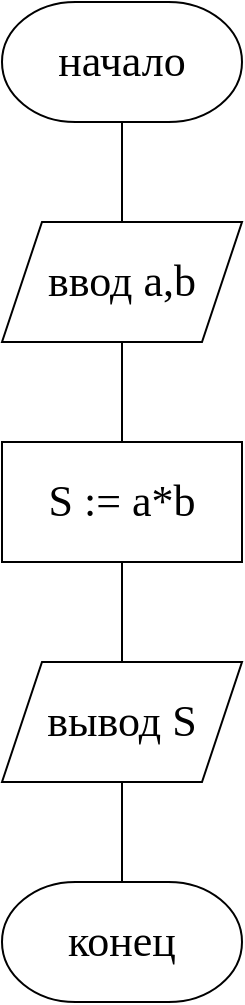 <mxfile version="13.7.9" type="github">
  <diagram id="C5RBs43oDa-KdzZeNtuy" name="Page-1">
    <mxGraphModel dx="2062" dy="1124" grid="1" gridSize="10" guides="1" tooltips="1" connect="1" arrows="1" fold="1" page="1" pageScale="1" pageWidth="827" pageHeight="1169" math="0" shadow="0">
      <root>
        <mxCell id="WIyWlLk6GJQsqaUBKTNV-0" />
        <mxCell id="WIyWlLk6GJQsqaUBKTNV-1" parent="WIyWlLk6GJQsqaUBKTNV-0" />
        <mxCell id="qzIZwbefHzwZ-c147n1I-0" value="&lt;div style=&quot;font-size: 22px;&quot;&gt;начало&lt;/div&gt;" style="strokeWidth=1;html=1;shape=mxgraph.flowchart.terminator;whiteSpace=wrap;fontFamily=Times New Roman;labelBackgroundColor=none;fontSize=22;" vertex="1" parent="WIyWlLk6GJQsqaUBKTNV-1">
          <mxGeometry x="120" y="40" width="120" height="60" as="geometry" />
        </mxCell>
        <mxCell id="qzIZwbefHzwZ-c147n1I-1" value="ввод a,b" style="shape=parallelogram;perimeter=parallelogramPerimeter;whiteSpace=wrap;html=1;fixedSize=1;strokeWidth=1;fontFamily=Times New Roman;labelBackgroundColor=none;fontSize=22;" vertex="1" parent="WIyWlLk6GJQsqaUBKTNV-1">
          <mxGeometry x="120" y="150" width="120" height="60" as="geometry" />
        </mxCell>
        <mxCell id="qzIZwbefHzwZ-c147n1I-2" value="S := a*b" style="rounded=0;whiteSpace=wrap;html=1;strokeWidth=1;fontFamily=Times New Roman;labelBackgroundColor=none;fontSize=22;" vertex="1" parent="WIyWlLk6GJQsqaUBKTNV-1">
          <mxGeometry x="120" y="260" width="120" height="60" as="geometry" />
        </mxCell>
        <mxCell id="qzIZwbefHzwZ-c147n1I-3" value="вывод S" style="shape=parallelogram;perimeter=parallelogramPerimeter;whiteSpace=wrap;html=1;fixedSize=1;strokeWidth=1;fontFamily=Times New Roman;labelBackgroundColor=none;fontSize=22;" vertex="1" parent="WIyWlLk6GJQsqaUBKTNV-1">
          <mxGeometry x="120" y="370" width="120" height="60" as="geometry" />
        </mxCell>
        <mxCell id="qzIZwbefHzwZ-c147n1I-4" value="конец" style="strokeWidth=1;html=1;shape=mxgraph.flowchart.terminator;whiteSpace=wrap;fontFamily=Times New Roman;labelBackgroundColor=none;fontSize=22;" vertex="1" parent="WIyWlLk6GJQsqaUBKTNV-1">
          <mxGeometry x="120" y="480" width="120" height="60" as="geometry" />
        </mxCell>
        <mxCell id="qzIZwbefHzwZ-c147n1I-5" value="" style="endArrow=none;html=1;entryX=0.5;entryY=1;entryDx=0;entryDy=0;entryPerimeter=0;exitX=0.5;exitY=0;exitDx=0;exitDy=0;strokeWidth=1;fontFamily=Times New Roman;labelBackgroundColor=none;fontSize=22;" edge="1" parent="WIyWlLk6GJQsqaUBKTNV-1" source="qzIZwbefHzwZ-c147n1I-1" target="qzIZwbefHzwZ-c147n1I-0">
          <mxGeometry width="50" height="50" relative="1" as="geometry">
            <mxPoint x="280" y="160" as="sourcePoint" />
            <mxPoint x="330" y="110" as="targetPoint" />
          </mxGeometry>
        </mxCell>
        <mxCell id="qzIZwbefHzwZ-c147n1I-6" value="" style="endArrow=none;html=1;entryX=0.5;entryY=1;entryDx=0;entryDy=0;exitX=0.5;exitY=0;exitDx=0;exitDy=0;strokeWidth=1;fontFamily=Times New Roman;labelBackgroundColor=none;fontSize=22;" edge="1" parent="WIyWlLk6GJQsqaUBKTNV-1" source="qzIZwbefHzwZ-c147n1I-2" target="qzIZwbefHzwZ-c147n1I-1">
          <mxGeometry width="50" height="50" relative="1" as="geometry">
            <mxPoint x="320" y="240" as="sourcePoint" />
            <mxPoint x="370" y="190" as="targetPoint" />
          </mxGeometry>
        </mxCell>
        <mxCell id="qzIZwbefHzwZ-c147n1I-7" value="" style="endArrow=none;html=1;entryX=0.5;entryY=1;entryDx=0;entryDy=0;strokeWidth=1;fontFamily=Times New Roman;labelBackgroundColor=none;fontSize=22;" edge="1" parent="WIyWlLk6GJQsqaUBKTNV-1" source="qzIZwbefHzwZ-c147n1I-3" target="qzIZwbefHzwZ-c147n1I-2">
          <mxGeometry width="50" height="50" relative="1" as="geometry">
            <mxPoint x="280" y="400" as="sourcePoint" />
            <mxPoint x="172" y="321" as="targetPoint" />
          </mxGeometry>
        </mxCell>
        <mxCell id="qzIZwbefHzwZ-c147n1I-8" value="" style="endArrow=none;html=1;strokeWidth=1;fontFamily=Times New Roman;labelBackgroundColor=none;fontSize=22;" edge="1" parent="WIyWlLk6GJQsqaUBKTNV-1" source="qzIZwbefHzwZ-c147n1I-4" target="qzIZwbefHzwZ-c147n1I-3">
          <mxGeometry width="50" height="50" relative="1" as="geometry">
            <mxPoint x="280" y="490" as="sourcePoint" />
            <mxPoint x="173" y="430" as="targetPoint" />
          </mxGeometry>
        </mxCell>
      </root>
    </mxGraphModel>
  </diagram>
</mxfile>
